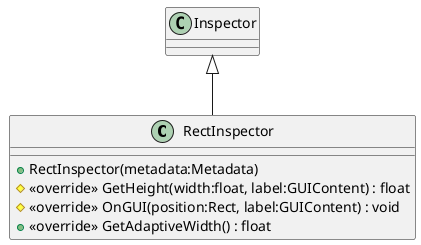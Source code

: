 @startuml
class RectInspector {
    + RectInspector(metadata:Metadata)
    # <<override>> GetHeight(width:float, label:GUIContent) : float
    # <<override>> OnGUI(position:Rect, label:GUIContent) : void
    + <<override>> GetAdaptiveWidth() : float
}
Inspector <|-- RectInspector
@enduml
